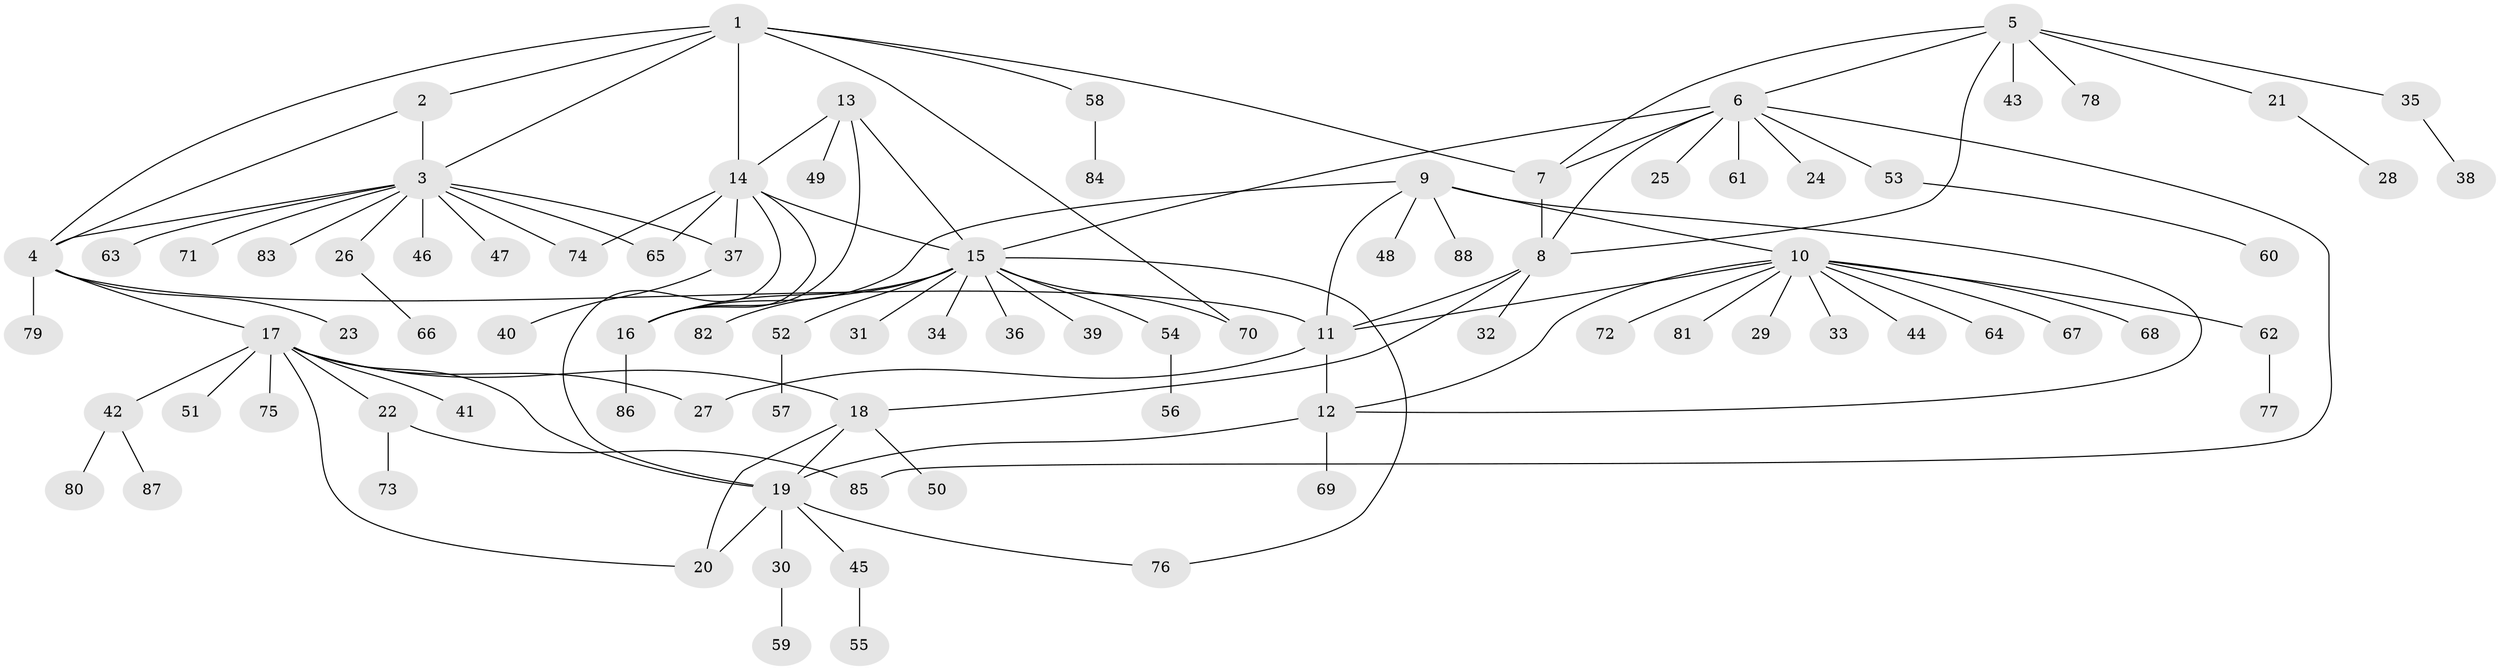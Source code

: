 // coarse degree distribution, {6: 0.09615384615384616, 8: 0.07692307692307693, 7: 0.038461538461538464, 4: 0.057692307692307696, 10: 0.019230769230769232, 5: 0.019230769230769232, 2: 0.057692307692307696, 1: 0.6346153846153846}
// Generated by graph-tools (version 1.1) at 2025/19/03/04/25 18:19:37]
// undirected, 88 vertices, 115 edges
graph export_dot {
graph [start="1"]
  node [color=gray90,style=filled];
  1;
  2;
  3;
  4;
  5;
  6;
  7;
  8;
  9;
  10;
  11;
  12;
  13;
  14;
  15;
  16;
  17;
  18;
  19;
  20;
  21;
  22;
  23;
  24;
  25;
  26;
  27;
  28;
  29;
  30;
  31;
  32;
  33;
  34;
  35;
  36;
  37;
  38;
  39;
  40;
  41;
  42;
  43;
  44;
  45;
  46;
  47;
  48;
  49;
  50;
  51;
  52;
  53;
  54;
  55;
  56;
  57;
  58;
  59;
  60;
  61;
  62;
  63;
  64;
  65;
  66;
  67;
  68;
  69;
  70;
  71;
  72;
  73;
  74;
  75;
  76;
  77;
  78;
  79;
  80;
  81;
  82;
  83;
  84;
  85;
  86;
  87;
  88;
  1 -- 2;
  1 -- 3;
  1 -- 4;
  1 -- 7;
  1 -- 14;
  1 -- 58;
  1 -- 70;
  2 -- 3;
  2 -- 4;
  3 -- 4;
  3 -- 26;
  3 -- 37;
  3 -- 46;
  3 -- 47;
  3 -- 63;
  3 -- 65;
  3 -- 71;
  3 -- 74;
  3 -- 83;
  4 -- 11;
  4 -- 17;
  4 -- 23;
  4 -- 79;
  5 -- 6;
  5 -- 7;
  5 -- 8;
  5 -- 21;
  5 -- 35;
  5 -- 43;
  5 -- 78;
  6 -- 7;
  6 -- 8;
  6 -- 15;
  6 -- 24;
  6 -- 25;
  6 -- 53;
  6 -- 61;
  6 -- 85;
  7 -- 8;
  8 -- 11;
  8 -- 18;
  8 -- 32;
  9 -- 10;
  9 -- 11;
  9 -- 12;
  9 -- 16;
  9 -- 48;
  9 -- 88;
  10 -- 11;
  10 -- 12;
  10 -- 29;
  10 -- 33;
  10 -- 44;
  10 -- 62;
  10 -- 64;
  10 -- 67;
  10 -- 68;
  10 -- 72;
  10 -- 81;
  11 -- 12;
  11 -- 27;
  12 -- 19;
  12 -- 69;
  13 -- 14;
  13 -- 15;
  13 -- 16;
  13 -- 49;
  14 -- 15;
  14 -- 16;
  14 -- 19;
  14 -- 37;
  14 -- 65;
  14 -- 74;
  15 -- 16;
  15 -- 31;
  15 -- 34;
  15 -- 36;
  15 -- 39;
  15 -- 52;
  15 -- 54;
  15 -- 70;
  15 -- 76;
  15 -- 82;
  16 -- 86;
  17 -- 18;
  17 -- 19;
  17 -- 20;
  17 -- 22;
  17 -- 27;
  17 -- 41;
  17 -- 42;
  17 -- 51;
  17 -- 75;
  18 -- 19;
  18 -- 20;
  18 -- 50;
  19 -- 20;
  19 -- 30;
  19 -- 45;
  19 -- 76;
  21 -- 28;
  22 -- 73;
  22 -- 85;
  26 -- 66;
  30 -- 59;
  35 -- 38;
  37 -- 40;
  42 -- 80;
  42 -- 87;
  45 -- 55;
  52 -- 57;
  53 -- 60;
  54 -- 56;
  58 -- 84;
  62 -- 77;
}
